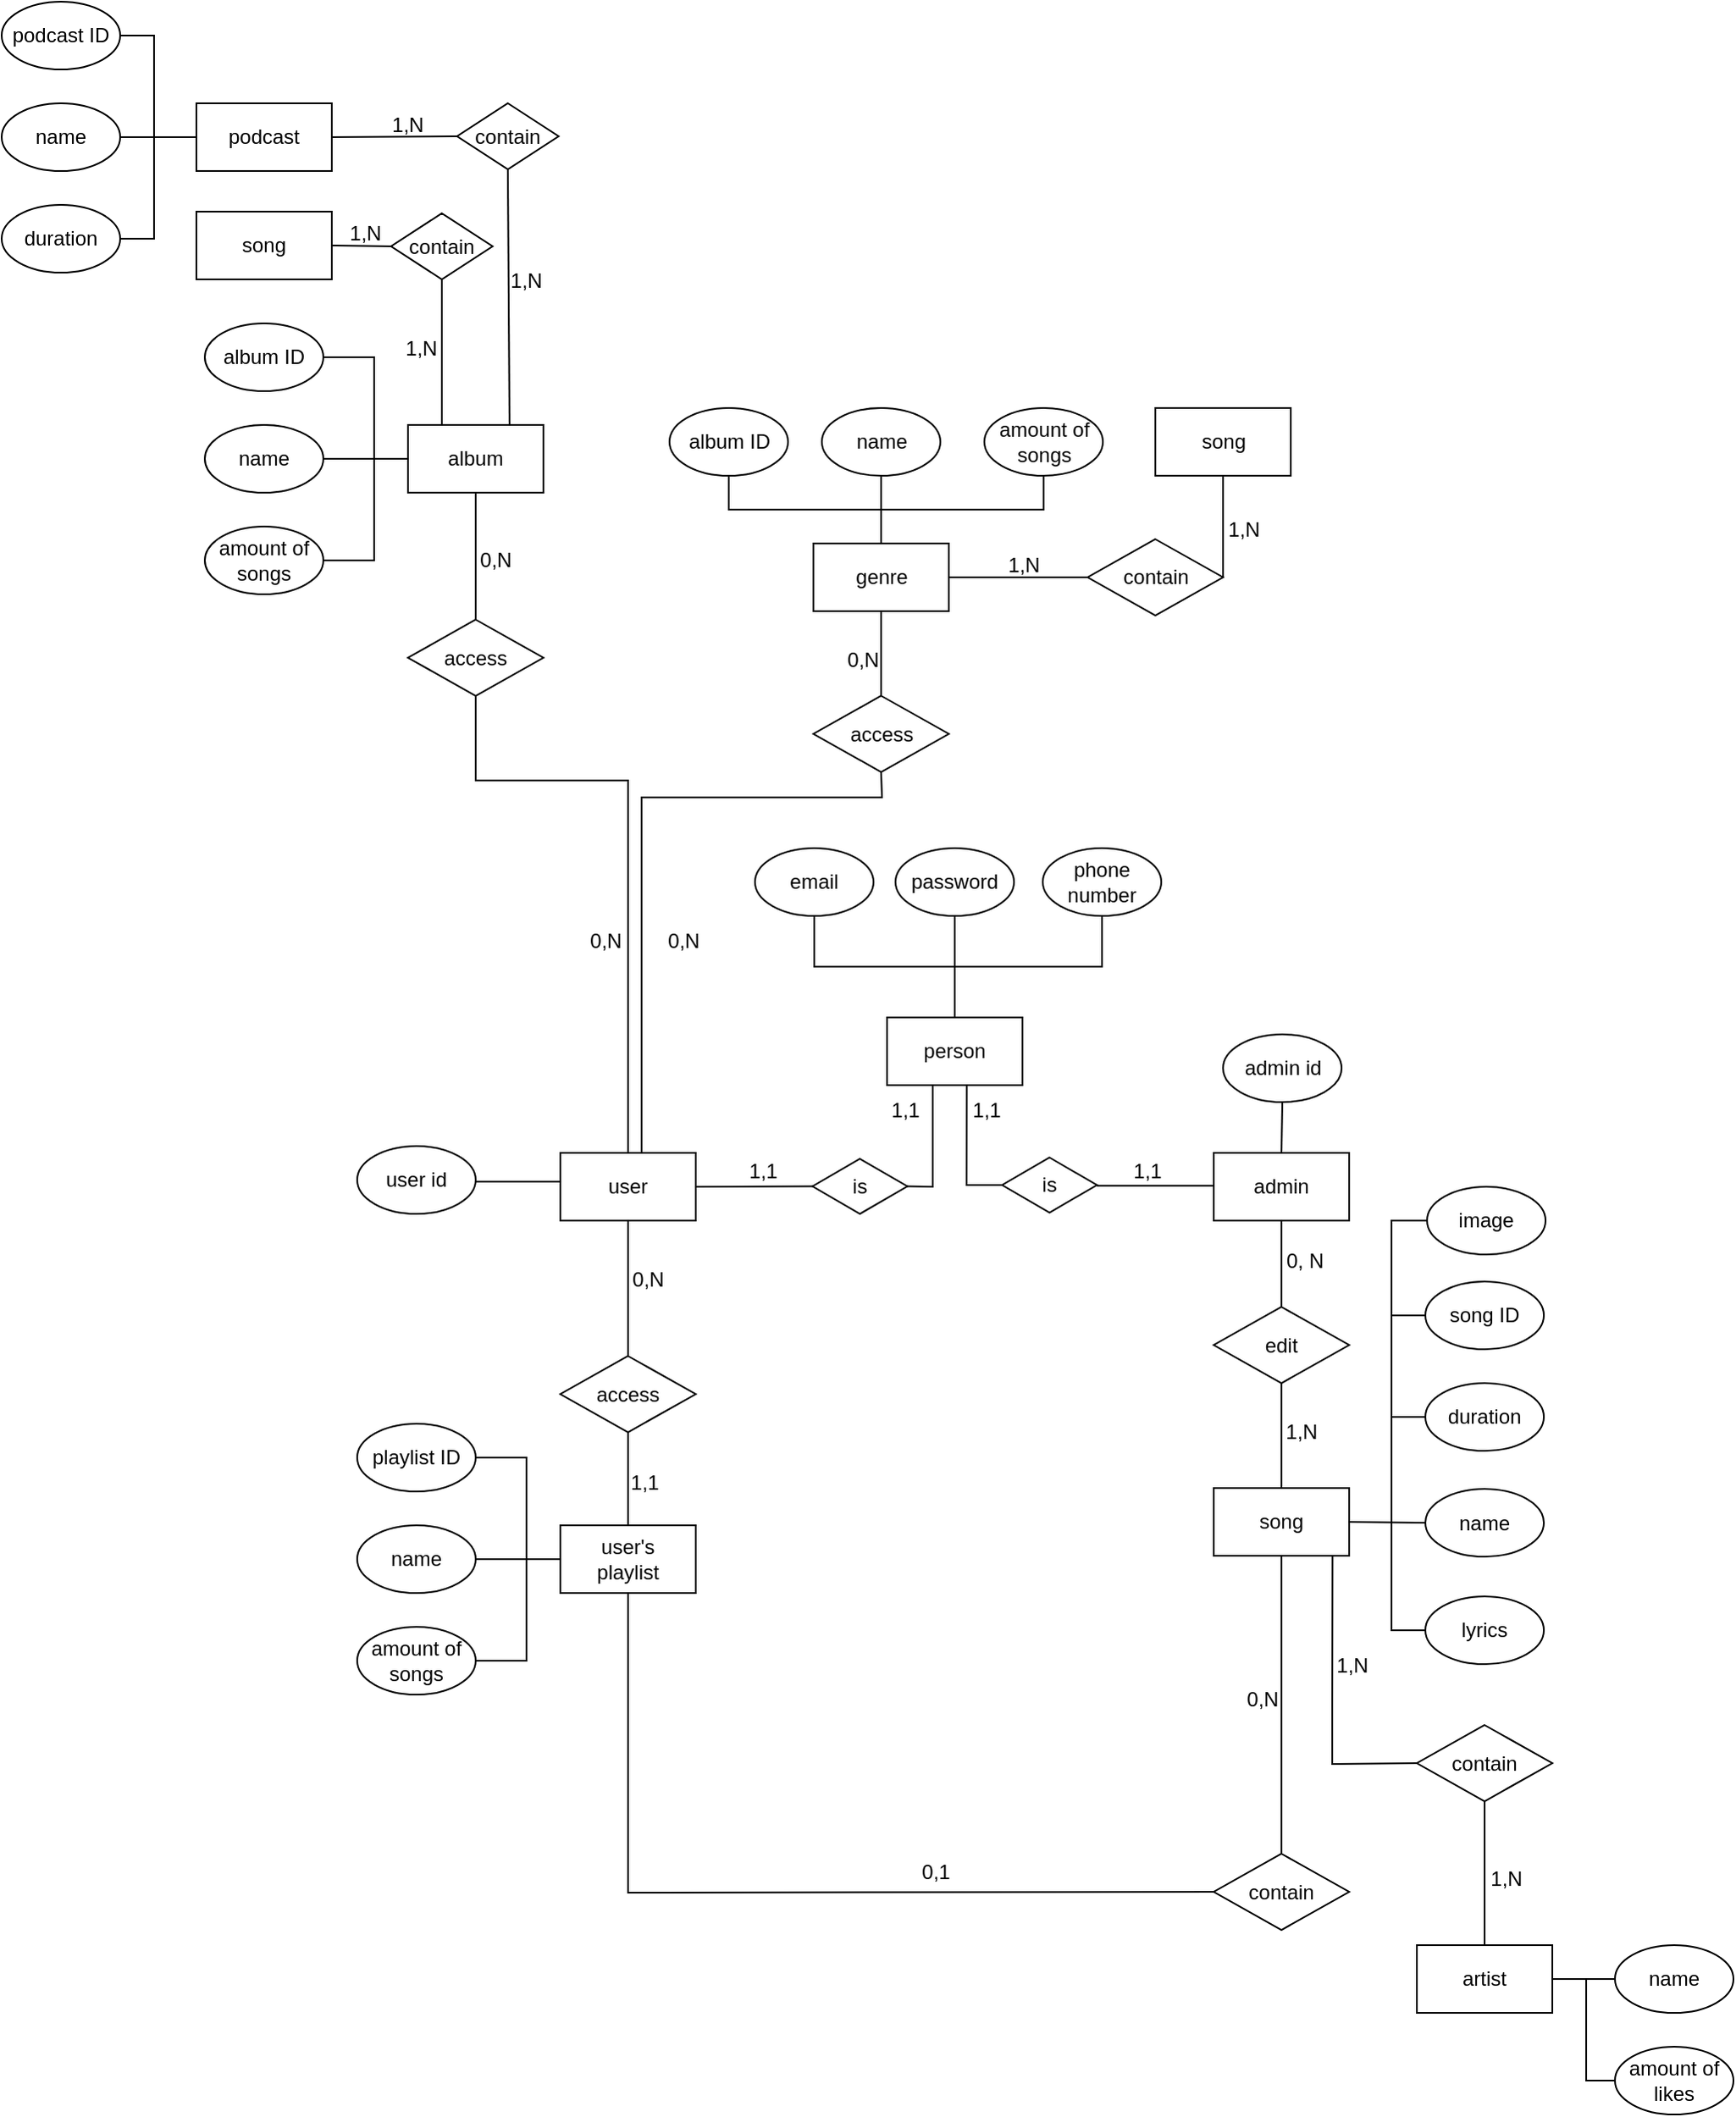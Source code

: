 <mxfile version="22.0.4" type="github">
  <diagram name="Страница — 1" id="ZRQBWw8bUsasbf3QWrvr">
    <mxGraphModel dx="3267" dy="2522" grid="1" gridSize="10" guides="1" tooltips="1" connect="1" arrows="1" fold="1" page="1" pageScale="1" pageWidth="827" pageHeight="1169" math="0" shadow="0">
      <root>
        <mxCell id="0" />
        <mxCell id="1" parent="0" />
        <mxCell id="2nMfQo5Wa2FI_99OlQ16-1" value="user" style="rounded=0;whiteSpace=wrap;html=1;" parent="1" vertex="1">
          <mxGeometry x="280" y="160" width="80" height="40" as="geometry" />
        </mxCell>
        <mxCell id="2nMfQo5Wa2FI_99OlQ16-7" value="" style="endArrow=none;html=1;rounded=0;entryX=0;entryY=0.5;entryDx=0;entryDy=0;" parent="1" edge="1">
          <mxGeometry width="50" height="50" relative="1" as="geometry">
            <mxPoint x="230" y="177" as="sourcePoint" />
            <mxPoint x="280" y="177" as="targetPoint" />
          </mxGeometry>
        </mxCell>
        <mxCell id="2nMfQo5Wa2FI_99OlQ16-14" value="access" style="rhombus;whiteSpace=wrap;html=1;" parent="1" vertex="1">
          <mxGeometry x="280" y="280" width="80" height="45" as="geometry" />
        </mxCell>
        <mxCell id="2nMfQo5Wa2FI_99OlQ16-15" value="" style="endArrow=none;html=1;rounded=0;entryX=0.5;entryY=1;entryDx=0;entryDy=0;exitX=0.5;exitY=0;exitDx=0;exitDy=0;" parent="1" source="2nMfQo5Wa2FI_99OlQ16-14" target="2nMfQo5Wa2FI_99OlQ16-1" edge="1">
          <mxGeometry width="50" height="50" relative="1" as="geometry">
            <mxPoint x="300" y="260" as="sourcePoint" />
            <mxPoint x="350" y="210" as="targetPoint" />
          </mxGeometry>
        </mxCell>
        <mxCell id="2nMfQo5Wa2FI_99OlQ16-16" value="user&#39;s&lt;br&gt;playlist" style="rounded=0;whiteSpace=wrap;html=1;" parent="1" vertex="1">
          <mxGeometry x="280" y="380" width="80" height="40" as="geometry" />
        </mxCell>
        <mxCell id="2nMfQo5Wa2FI_99OlQ16-17" value="" style="endArrow=none;html=1;rounded=0;entryX=0.5;entryY=1;entryDx=0;entryDy=0;" parent="1" target="2nMfQo5Wa2FI_99OlQ16-14" edge="1">
          <mxGeometry width="50" height="50" relative="1" as="geometry">
            <mxPoint x="320" y="380" as="sourcePoint" />
            <mxPoint x="370" y="330" as="targetPoint" />
          </mxGeometry>
        </mxCell>
        <mxCell id="2nMfQo5Wa2FI_99OlQ16-18" value="0,N" style="text;html=1;strokeColor=none;fillColor=none;align=center;verticalAlign=middle;whiteSpace=wrap;rounded=0;" parent="1" vertex="1">
          <mxGeometry x="302" y="220" width="60" height="30" as="geometry" />
        </mxCell>
        <mxCell id="2nMfQo5Wa2FI_99OlQ16-19" value="1,1" style="text;html=1;strokeColor=none;fillColor=none;align=center;verticalAlign=middle;whiteSpace=wrap;rounded=0;" parent="1" vertex="1">
          <mxGeometry x="300" y="340" width="60" height="30" as="geometry" />
        </mxCell>
        <mxCell id="2nMfQo5Wa2FI_99OlQ16-20" value="contain" style="rhombus;whiteSpace=wrap;html=1;" parent="1" vertex="1">
          <mxGeometry x="666" y="574" width="80" height="45" as="geometry" />
        </mxCell>
        <mxCell id="2nMfQo5Wa2FI_99OlQ16-21" value="" style="endArrow=none;html=1;rounded=0;entryX=0;entryY=0.5;entryDx=0;entryDy=0;exitX=0.5;exitY=1;exitDx=0;exitDy=0;" parent="1" source="2nMfQo5Wa2FI_99OlQ16-16" target="2nMfQo5Wa2FI_99OlQ16-20" edge="1">
          <mxGeometry width="50" height="50" relative="1" as="geometry">
            <mxPoint x="360" y="400" as="sourcePoint" />
            <mxPoint x="410" y="350" as="targetPoint" />
            <Array as="points">
              <mxPoint x="320" y="597" />
            </Array>
          </mxGeometry>
        </mxCell>
        <mxCell id="2nMfQo5Wa2FI_99OlQ16-22" value="" style="endArrow=none;html=1;rounded=0;entryX=0.5;entryY=1;entryDx=0;entryDy=0;exitX=0.5;exitY=0;exitDx=0;exitDy=0;" parent="1" source="2nMfQo5Wa2FI_99OlQ16-20" edge="1">
          <mxGeometry width="50" height="50" relative="1" as="geometry">
            <mxPoint x="446" y="508" as="sourcePoint" />
            <mxPoint x="706" y="398" as="targetPoint" />
          </mxGeometry>
        </mxCell>
        <mxCell id="2nMfQo5Wa2FI_99OlQ16-23" value="0,N" style="text;html=1;strokeColor=none;fillColor=none;align=center;verticalAlign=middle;whiteSpace=wrap;rounded=0;" parent="1" vertex="1">
          <mxGeometry x="665" y="468" width="60" height="30" as="geometry" />
        </mxCell>
        <mxCell id="2nMfQo5Wa2FI_99OlQ16-24" value="0,1" style="text;html=1;strokeColor=none;fillColor=none;align=center;verticalAlign=middle;whiteSpace=wrap;rounded=0;" parent="1" vertex="1">
          <mxGeometry x="472" y="570" width="60" height="30" as="geometry" />
        </mxCell>
        <mxCell id="2nMfQo5Wa2FI_99OlQ16-28" value="name" style="ellipse;whiteSpace=wrap;html=1;" parent="1" vertex="1">
          <mxGeometry x="791" y="358.5" width="70" height="40" as="geometry" />
        </mxCell>
        <mxCell id="2nMfQo5Wa2FI_99OlQ16-31" value="lyrics" style="ellipse;whiteSpace=wrap;html=1;" parent="1" vertex="1">
          <mxGeometry x="791" y="422" width="70" height="40" as="geometry" />
        </mxCell>
        <mxCell id="2nMfQo5Wa2FI_99OlQ16-36" value="" style="endArrow=none;html=1;rounded=0;exitX=0;exitY=0.5;exitDx=0;exitDy=0;" parent="1" source="2nMfQo5Wa2FI_99OlQ16-31" edge="1">
          <mxGeometry width="50" height="50" relative="1" as="geometry">
            <mxPoint x="771" y="446" as="sourcePoint" />
            <mxPoint x="771" y="316" as="targetPoint" />
            <Array as="points">
              <mxPoint x="771" y="442" />
            </Array>
          </mxGeometry>
        </mxCell>
        <mxCell id="2nMfQo5Wa2FI_99OlQ16-38" value="song ID" style="ellipse;whiteSpace=wrap;html=1;" parent="1" vertex="1">
          <mxGeometry x="791" y="236" width="70" height="40" as="geometry" />
        </mxCell>
        <mxCell id="2nMfQo5Wa2FI_99OlQ16-39" value="" style="endArrow=none;html=1;rounded=0;entryX=0;entryY=0.5;entryDx=0;entryDy=0;" parent="1" target="2nMfQo5Wa2FI_99OlQ16-38" edge="1">
          <mxGeometry width="50" height="50" relative="1" as="geometry">
            <mxPoint x="771" y="316" as="sourcePoint" />
            <mxPoint x="781" y="326" as="targetPoint" />
            <Array as="points">
              <mxPoint x="771" y="256" />
            </Array>
          </mxGeometry>
        </mxCell>
        <mxCell id="2nMfQo5Wa2FI_99OlQ16-42" value="admin" style="rounded=0;whiteSpace=wrap;html=1;" parent="1" vertex="1">
          <mxGeometry x="666" y="160" width="80" height="40" as="geometry" />
        </mxCell>
        <mxCell id="2nMfQo5Wa2FI_99OlQ16-43" value="edit" style="rhombus;whiteSpace=wrap;html=1;" parent="1" vertex="1">
          <mxGeometry x="666" y="251" width="80" height="45" as="geometry" />
        </mxCell>
        <mxCell id="2nMfQo5Wa2FI_99OlQ16-44" value="" style="endArrow=none;html=1;rounded=0;entryX=0.5;entryY=1;entryDx=0;entryDy=0;exitX=0.5;exitY=0;exitDx=0;exitDy=0;" parent="1" source="2nMfQo5Wa2FI_99OlQ16-43" target="2nMfQo5Wa2FI_99OlQ16-42" edge="1">
          <mxGeometry width="50" height="50" relative="1" as="geometry">
            <mxPoint x="636" y="338" as="sourcePoint" />
            <mxPoint x="686" y="288" as="targetPoint" />
          </mxGeometry>
        </mxCell>
        <mxCell id="2nMfQo5Wa2FI_99OlQ16-45" value="" style="endArrow=none;html=1;rounded=0;entryX=0.5;entryY=0;entryDx=0;entryDy=0;exitX=0.5;exitY=1;exitDx=0;exitDy=0;" parent="1" source="2nMfQo5Wa2FI_99OlQ16-43" edge="1">
          <mxGeometry width="50" height="50" relative="1" as="geometry">
            <mxPoint x="716" y="261" as="sourcePoint" />
            <mxPoint x="706" y="358" as="targetPoint" />
          </mxGeometry>
        </mxCell>
        <mxCell id="2nMfQo5Wa2FI_99OlQ16-46" value="1,N" style="text;html=1;strokeColor=none;fillColor=none;align=center;verticalAlign=middle;whiteSpace=wrap;rounded=0;" parent="1" vertex="1">
          <mxGeometry x="688" y="310" width="60" height="30" as="geometry" />
        </mxCell>
        <mxCell id="2nMfQo5Wa2FI_99OlQ16-47" value="0, N" style="text;html=1;strokeColor=none;fillColor=none;align=center;verticalAlign=middle;whiteSpace=wrap;rounded=0;" parent="1" vertex="1">
          <mxGeometry x="690" y="209" width="60" height="30" as="geometry" />
        </mxCell>
        <mxCell id="2nMfQo5Wa2FI_99OlQ16-50" value="user id" style="ellipse;whiteSpace=wrap;html=1;" parent="1" vertex="1">
          <mxGeometry x="160" y="156" width="70" height="40" as="geometry" />
        </mxCell>
        <mxCell id="2nMfQo5Wa2FI_99OlQ16-55" value="admin id" style="ellipse;whiteSpace=wrap;html=1;" parent="1" vertex="1">
          <mxGeometry x="671.5" y="90" width="70" height="40" as="geometry" />
        </mxCell>
        <mxCell id="2nMfQo5Wa2FI_99OlQ16-65" value="amount of&lt;br&gt;songs" style="ellipse;whiteSpace=wrap;html=1;" parent="1" vertex="1">
          <mxGeometry x="160" y="440" width="70" height="40" as="geometry" />
        </mxCell>
        <mxCell id="2nMfQo5Wa2FI_99OlQ16-66" value="name" style="ellipse;whiteSpace=wrap;html=1;" parent="1" vertex="1">
          <mxGeometry x="160" y="380" width="70" height="40" as="geometry" />
        </mxCell>
        <mxCell id="2nMfQo5Wa2FI_99OlQ16-67" value="playlist ID" style="ellipse;whiteSpace=wrap;html=1;" parent="1" vertex="1">
          <mxGeometry x="160" y="320" width="70" height="40" as="geometry" />
        </mxCell>
        <mxCell id="2nMfQo5Wa2FI_99OlQ16-68" value="" style="endArrow=none;html=1;rounded=0;exitX=1;exitY=0.5;exitDx=0;exitDy=0;entryX=0;entryY=0.5;entryDx=0;entryDy=0;" parent="1" source="2nMfQo5Wa2FI_99OlQ16-67" target="2nMfQo5Wa2FI_99OlQ16-16" edge="1">
          <mxGeometry width="50" height="50" relative="1" as="geometry">
            <mxPoint x="252" y="350" as="sourcePoint" />
            <mxPoint x="302" y="300" as="targetPoint" />
            <Array as="points">
              <mxPoint x="260" y="340" />
              <mxPoint x="260" y="400" />
            </Array>
          </mxGeometry>
        </mxCell>
        <mxCell id="2nMfQo5Wa2FI_99OlQ16-69" value="" style="endArrow=none;html=1;rounded=0;exitX=1;exitY=0.5;exitDx=0;exitDy=0;entryX=0;entryY=0.5;entryDx=0;entryDy=0;" parent="1" source="2nMfQo5Wa2FI_99OlQ16-66" target="2nMfQo5Wa2FI_99OlQ16-16" edge="1">
          <mxGeometry width="50" height="50" relative="1" as="geometry">
            <mxPoint x="270" y="340" as="sourcePoint" />
            <mxPoint x="320" y="290" as="targetPoint" />
          </mxGeometry>
        </mxCell>
        <mxCell id="2nMfQo5Wa2FI_99OlQ16-70" value="" style="endArrow=none;html=1;rounded=0;exitX=1;exitY=0.5;exitDx=0;exitDy=0;" parent="1" source="2nMfQo5Wa2FI_99OlQ16-65" edge="1">
          <mxGeometry width="50" height="50" relative="1" as="geometry">
            <mxPoint x="250" y="380" as="sourcePoint" />
            <mxPoint x="260" y="400" as="targetPoint" />
            <Array as="points">
              <mxPoint x="260" y="460" />
            </Array>
          </mxGeometry>
        </mxCell>
        <mxCell id="2nMfQo5Wa2FI_99OlQ16-71" value="song" style="rounded=0;whiteSpace=wrap;html=1;" parent="1" vertex="1">
          <mxGeometry x="666" y="358" width="80" height="40" as="geometry" />
        </mxCell>
        <mxCell id="2nMfQo5Wa2FI_99OlQ16-72" value="" style="endArrow=none;html=1;rounded=0;entryX=0;entryY=0.5;entryDx=0;entryDy=0;exitX=1;exitY=0.5;exitDx=0;exitDy=0;" parent="1" source="2nMfQo5Wa2FI_99OlQ16-71" target="2nMfQo5Wa2FI_99OlQ16-28" edge="1">
          <mxGeometry width="50" height="50" relative="1" as="geometry">
            <mxPoint x="716" y="368" as="sourcePoint" />
            <mxPoint x="756" y="358" as="targetPoint" />
          </mxGeometry>
        </mxCell>
        <mxCell id="2nMfQo5Wa2FI_99OlQ16-74" value="" style="endArrow=none;html=1;rounded=0;exitX=0;exitY=0.5;exitDx=0;exitDy=0;" parent="1" edge="1">
          <mxGeometry width="50" height="50" relative="1" as="geometry">
            <mxPoint x="796" y="316" as="sourcePoint" />
            <mxPoint x="771" y="316" as="targetPoint" />
            <Array as="points">
              <mxPoint x="781" y="316" />
            </Array>
          </mxGeometry>
        </mxCell>
        <mxCell id="2nMfQo5Wa2FI_99OlQ16-29" value="duration" style="ellipse;whiteSpace=wrap;html=1;" parent="1" vertex="1">
          <mxGeometry x="791" y="296" width="70" height="40" as="geometry" />
        </mxCell>
        <mxCell id="2nMfQo5Wa2FI_99OlQ16-84" value="0,N" style="text;html=1;strokeColor=none;fillColor=none;align=center;verticalAlign=middle;whiteSpace=wrap;rounded=0;" parent="1" vertex="1">
          <mxGeometry x="323" y="20" width="60" height="30" as="geometry" />
        </mxCell>
        <mxCell id="2nMfQo5Wa2FI_99OlQ16-85" value="access" style="rhombus;whiteSpace=wrap;html=1;" parent="1" vertex="1">
          <mxGeometry x="190" y="-155" width="80" height="45" as="geometry" />
        </mxCell>
        <mxCell id="2nMfQo5Wa2FI_99OlQ16-86" value="" style="endArrow=none;html=1;rounded=0;entryX=0.5;entryY=1;entryDx=0;entryDy=0;exitX=0.5;exitY=0;exitDx=0;exitDy=0;" parent="1" source="2nMfQo5Wa2FI_99OlQ16-1" target="2nMfQo5Wa2FI_99OlQ16-85" edge="1">
          <mxGeometry width="50" height="50" relative="1" as="geometry">
            <mxPoint x="240" y="-50" as="sourcePoint" />
            <mxPoint x="290" y="-100" as="targetPoint" />
            <Array as="points">
              <mxPoint x="320" y="-60" />
              <mxPoint x="230" y="-60" />
            </Array>
          </mxGeometry>
        </mxCell>
        <mxCell id="2nMfQo5Wa2FI_99OlQ16-87" value="album" style="rounded=0;whiteSpace=wrap;html=1;" parent="1" vertex="1">
          <mxGeometry x="190" y="-270" width="80" height="40" as="geometry" />
        </mxCell>
        <mxCell id="2nMfQo5Wa2FI_99OlQ16-88" value="artist" style="rounded=0;whiteSpace=wrap;html=1;" parent="1" vertex="1">
          <mxGeometry x="786" y="628" width="80" height="40" as="geometry" />
        </mxCell>
        <mxCell id="2nMfQo5Wa2FI_99OlQ16-89" value="" style="endArrow=none;html=1;rounded=0;exitX=0.5;exitY=0;exitDx=0;exitDy=0;entryX=0.5;entryY=1;entryDx=0;entryDy=0;" parent="1" edge="1">
          <mxGeometry width="50" height="50" relative="1" as="geometry">
            <mxPoint x="230" y="-155" as="sourcePoint" />
            <mxPoint x="230" y="-230" as="targetPoint" />
          </mxGeometry>
        </mxCell>
        <mxCell id="2nMfQo5Wa2FI_99OlQ16-90" value="0,N" style="text;html=1;strokeColor=none;fillColor=none;align=center;verticalAlign=middle;whiteSpace=wrap;rounded=0;" parent="1" vertex="1">
          <mxGeometry x="212" y="-205" width="60" height="30" as="geometry" />
        </mxCell>
        <mxCell id="2nMfQo5Wa2FI_99OlQ16-91" value="0,N" style="text;html=1;strokeColor=none;fillColor=none;align=center;verticalAlign=middle;whiteSpace=wrap;rounded=0;" parent="1" vertex="1">
          <mxGeometry x="277" y="20" width="60" height="30" as="geometry" />
        </mxCell>
        <mxCell id="2nMfQo5Wa2FI_99OlQ16-92" value="contain" style="rhombus;whiteSpace=wrap;html=1;" parent="1" vertex="1">
          <mxGeometry x="786" y="498" width="80" height="45" as="geometry" />
        </mxCell>
        <mxCell id="2nMfQo5Wa2FI_99OlQ16-93" value="" style="endArrow=none;html=1;rounded=0;entryX=0.877;entryY=0.991;entryDx=0;entryDy=0;exitX=0;exitY=0.5;exitDx=0;exitDy=0;entryPerimeter=0;" parent="1" source="2nMfQo5Wa2FI_99OlQ16-92" target="2nMfQo5Wa2FI_99OlQ16-71" edge="1">
          <mxGeometry width="50" height="50" relative="1" as="geometry">
            <mxPoint x="586" y="548" as="sourcePoint" />
            <mxPoint x="636" y="498" as="targetPoint" />
            <Array as="points">
              <mxPoint x="736" y="521" />
              <mxPoint x="736" y="488" />
            </Array>
          </mxGeometry>
        </mxCell>
        <mxCell id="2nMfQo5Wa2FI_99OlQ16-94" value="" style="endArrow=none;html=1;rounded=0;exitX=0.5;exitY=0;exitDx=0;exitDy=0;" parent="1" source="2nMfQo5Wa2FI_99OlQ16-88" edge="1">
          <mxGeometry width="50" height="50" relative="1" as="geometry">
            <mxPoint x="776" y="593" as="sourcePoint" />
            <mxPoint x="826" y="543" as="targetPoint" />
          </mxGeometry>
        </mxCell>
        <mxCell id="2nMfQo5Wa2FI_99OlQ16-95" value="name" style="ellipse;whiteSpace=wrap;html=1;" parent="1" vertex="1">
          <mxGeometry x="903" y="628" width="70" height="40" as="geometry" />
        </mxCell>
        <mxCell id="2nMfQo5Wa2FI_99OlQ16-96" value="" style="endArrow=none;html=1;rounded=0;entryX=0;entryY=0.5;entryDx=0;entryDy=0;" parent="1" target="2nMfQo5Wa2FI_99OlQ16-95" edge="1">
          <mxGeometry width="50" height="50" relative="1" as="geometry">
            <mxPoint x="866" y="648" as="sourcePoint" />
            <mxPoint x="916" y="598" as="targetPoint" />
          </mxGeometry>
        </mxCell>
        <mxCell id="2nMfQo5Wa2FI_99OlQ16-97" value="1,N" style="text;html=1;strokeColor=none;fillColor=none;align=center;verticalAlign=middle;whiteSpace=wrap;rounded=0;" parent="1" vertex="1">
          <mxGeometry x="809" y="574" width="60" height="30" as="geometry" />
        </mxCell>
        <mxCell id="2nMfQo5Wa2FI_99OlQ16-98" value="1,N" style="text;html=1;strokeColor=none;fillColor=none;align=center;verticalAlign=middle;whiteSpace=wrap;rounded=0;" parent="1" vertex="1">
          <mxGeometry x="718" y="448" width="60" height="30" as="geometry" />
        </mxCell>
        <mxCell id="2nMfQo5Wa2FI_99OlQ16-99" value="amount of&lt;br&gt;songs" style="ellipse;whiteSpace=wrap;html=1;" parent="1" vertex="1">
          <mxGeometry x="70" y="-210" width="70" height="40" as="geometry" />
        </mxCell>
        <mxCell id="2nMfQo5Wa2FI_99OlQ16-100" value="name" style="ellipse;whiteSpace=wrap;html=1;" parent="1" vertex="1">
          <mxGeometry x="70" y="-270" width="70" height="40" as="geometry" />
        </mxCell>
        <mxCell id="2nMfQo5Wa2FI_99OlQ16-101" value="album ID" style="ellipse;whiteSpace=wrap;html=1;" parent="1" vertex="1">
          <mxGeometry x="70" y="-330" width="70" height="40" as="geometry" />
        </mxCell>
        <mxCell id="2nMfQo5Wa2FI_99OlQ16-102" value="" style="endArrow=none;html=1;rounded=0;exitX=1;exitY=0.5;exitDx=0;exitDy=0;entryX=0;entryY=0.5;entryDx=0;entryDy=0;" parent="1" source="2nMfQo5Wa2FI_99OlQ16-101" edge="1">
          <mxGeometry width="50" height="50" relative="1" as="geometry">
            <mxPoint x="162" y="-300" as="sourcePoint" />
            <mxPoint x="190" y="-250" as="targetPoint" />
            <Array as="points">
              <mxPoint x="170" y="-310" />
              <mxPoint x="170" y="-250" />
            </Array>
          </mxGeometry>
        </mxCell>
        <mxCell id="2nMfQo5Wa2FI_99OlQ16-103" value="" style="endArrow=none;html=1;rounded=0;exitX=1;exitY=0.5;exitDx=0;exitDy=0;entryX=0;entryY=0.5;entryDx=0;entryDy=0;" parent="1" source="2nMfQo5Wa2FI_99OlQ16-100" edge="1">
          <mxGeometry width="50" height="50" relative="1" as="geometry">
            <mxPoint x="180" y="-310" as="sourcePoint" />
            <mxPoint x="190" y="-250" as="targetPoint" />
          </mxGeometry>
        </mxCell>
        <mxCell id="2nMfQo5Wa2FI_99OlQ16-104" value="" style="endArrow=none;html=1;rounded=0;exitX=1;exitY=0.5;exitDx=0;exitDy=0;" parent="1" source="2nMfQo5Wa2FI_99OlQ16-99" edge="1">
          <mxGeometry width="50" height="50" relative="1" as="geometry">
            <mxPoint x="160" y="-270" as="sourcePoint" />
            <mxPoint x="170" y="-250" as="targetPoint" />
            <Array as="points">
              <mxPoint x="170" y="-190" />
            </Array>
          </mxGeometry>
        </mxCell>
        <mxCell id="2nMfQo5Wa2FI_99OlQ16-114" value="genre" style="rounded=0;whiteSpace=wrap;html=1;" parent="1" vertex="1">
          <mxGeometry x="429.5" y="-200" width="80" height="40" as="geometry" />
        </mxCell>
        <mxCell id="rNiBTRbY0KVdp3hO6eOG-1" value="" style="endArrow=none;html=1;rounded=0;entryX=0.5;entryY=1;entryDx=0;entryDy=0;" parent="1" target="rNiBTRbY0KVdp3hO6eOG-2" edge="1">
          <mxGeometry width="50" height="50" relative="1" as="geometry">
            <mxPoint x="328" y="160" as="sourcePoint" />
            <mxPoint x="328" y="-220" as="targetPoint" />
            <Array as="points">
              <mxPoint x="328" y="-50" />
              <mxPoint x="470" y="-50" />
            </Array>
          </mxGeometry>
        </mxCell>
        <mxCell id="rNiBTRbY0KVdp3hO6eOG-2" value="access" style="rhombus;whiteSpace=wrap;html=1;" parent="1" vertex="1">
          <mxGeometry x="429.5" y="-110" width="80" height="45" as="geometry" />
        </mxCell>
        <mxCell id="rNiBTRbY0KVdp3hO6eOG-3" value="" style="endArrow=none;html=1;rounded=0;entryX=0.5;entryY=1;entryDx=0;entryDy=0;exitX=0.5;exitY=0;exitDx=0;exitDy=0;" parent="1" source="rNiBTRbY0KVdp3hO6eOG-2" target="2nMfQo5Wa2FI_99OlQ16-114" edge="1">
          <mxGeometry width="50" height="50" relative="1" as="geometry">
            <mxPoint x="549.5" y="10" as="sourcePoint" />
            <mxPoint x="599.5" y="-40" as="targetPoint" />
          </mxGeometry>
        </mxCell>
        <mxCell id="rNiBTRbY0KVdp3hO6eOG-5" value="0,N" style="text;html=1;strokeColor=none;fillColor=none;align=center;verticalAlign=middle;whiteSpace=wrap;rounded=0;" parent="1" vertex="1">
          <mxGeometry x="428.5" y="-146" width="60" height="30" as="geometry" />
        </mxCell>
        <mxCell id="rNiBTRbY0KVdp3hO6eOG-6" value="album ID" style="ellipse;whiteSpace=wrap;html=1;" parent="1" vertex="1">
          <mxGeometry x="344.5" y="-280" width="70" height="40" as="geometry" />
        </mxCell>
        <mxCell id="rNiBTRbY0KVdp3hO6eOG-7" value="name" style="ellipse;whiteSpace=wrap;html=1;" parent="1" vertex="1">
          <mxGeometry x="434.5" y="-280" width="70" height="40" as="geometry" />
        </mxCell>
        <mxCell id="rNiBTRbY0KVdp3hO6eOG-8" value="amount of&lt;br&gt;songs" style="ellipse;whiteSpace=wrap;html=1;" parent="1" vertex="1">
          <mxGeometry x="530.5" y="-280" width="70" height="40" as="geometry" />
        </mxCell>
        <mxCell id="rNiBTRbY0KVdp3hO6eOG-9" value="" style="endArrow=none;html=1;rounded=0;entryX=0.5;entryY=1;entryDx=0;entryDy=0;exitX=0.5;exitY=0;exitDx=0;exitDy=0;" parent="1" source="2nMfQo5Wa2FI_99OlQ16-114" target="rNiBTRbY0KVdp3hO6eOG-8" edge="1">
          <mxGeometry width="50" height="50" relative="1" as="geometry">
            <mxPoint x="569.5" as="sourcePoint" />
            <mxPoint x="619.5" y="-50" as="targetPoint" />
            <Array as="points">
              <mxPoint x="469.5" y="-220" />
              <mxPoint x="565.5" y="-220" />
            </Array>
          </mxGeometry>
        </mxCell>
        <mxCell id="rNiBTRbY0KVdp3hO6eOG-11" value="" style="endArrow=none;html=1;rounded=0;entryX=0.5;entryY=1;entryDx=0;entryDy=0;exitX=0.5;exitY=0;exitDx=0;exitDy=0;" parent="1" source="2nMfQo5Wa2FI_99OlQ16-114" target="rNiBTRbY0KVdp3hO6eOG-7" edge="1">
          <mxGeometry width="50" height="50" relative="1" as="geometry">
            <mxPoint x="569.5" as="sourcePoint" />
            <mxPoint x="619.5" y="-50" as="targetPoint" />
          </mxGeometry>
        </mxCell>
        <mxCell id="rNiBTRbY0KVdp3hO6eOG-12" value="" style="endArrow=none;html=1;rounded=0;entryX=0.5;entryY=1;entryDx=0;entryDy=0;exitX=0.5;exitY=0;exitDx=0;exitDy=0;" parent="1" source="2nMfQo5Wa2FI_99OlQ16-114" target="rNiBTRbY0KVdp3hO6eOG-6" edge="1">
          <mxGeometry width="50" height="50" relative="1" as="geometry">
            <mxPoint x="499.5" y="-150" as="sourcePoint" />
            <mxPoint x="549.5" y="-200" as="targetPoint" />
            <Array as="points">
              <mxPoint x="469.5" y="-220" />
              <mxPoint x="379.5" y="-220" />
            </Array>
          </mxGeometry>
        </mxCell>
        <mxCell id="rNiBTRbY0KVdp3hO6eOG-13" value="song" style="rounded=0;whiteSpace=wrap;html=1;" parent="1" vertex="1">
          <mxGeometry x="65" y="-396" width="80" height="40" as="geometry" />
        </mxCell>
        <mxCell id="rNiBTRbY0KVdp3hO6eOG-15" value="song" style="rounded=0;whiteSpace=wrap;html=1;" parent="1" vertex="1">
          <mxGeometry x="631.5" y="-280" width="80" height="40" as="geometry" />
        </mxCell>
        <mxCell id="rNiBTRbY0KVdp3hO6eOG-17" value="contain" style="rhombus;whiteSpace=wrap;html=1;" parent="1" vertex="1">
          <mxGeometry x="180" y="-395" width="60" height="39" as="geometry" />
        </mxCell>
        <mxCell id="rNiBTRbY0KVdp3hO6eOG-18" value="" style="endArrow=none;html=1;rounded=0;exitX=1;exitY=0.5;exitDx=0;exitDy=0;entryX=0;entryY=0.5;entryDx=0;entryDy=0;" parent="1" source="rNiBTRbY0KVdp3hO6eOG-13" target="rNiBTRbY0KVdp3hO6eOG-17" edge="1">
          <mxGeometry width="50" height="50" relative="1" as="geometry">
            <mxPoint x="300" y="-360" as="sourcePoint" />
            <mxPoint x="350" y="-410" as="targetPoint" />
          </mxGeometry>
        </mxCell>
        <mxCell id="rNiBTRbY0KVdp3hO6eOG-19" value="" style="endArrow=none;html=1;rounded=0;entryX=0.5;entryY=1;entryDx=0;entryDy=0;exitX=0.25;exitY=0;exitDx=0;exitDy=0;" parent="1" source="2nMfQo5Wa2FI_99OlQ16-87" target="rNiBTRbY0KVdp3hO6eOG-17" edge="1">
          <mxGeometry width="50" height="50" relative="1" as="geometry">
            <mxPoint x="300" y="-360" as="sourcePoint" />
            <mxPoint x="350" y="-410" as="targetPoint" />
          </mxGeometry>
        </mxCell>
        <mxCell id="rNiBTRbY0KVdp3hO6eOG-20" value="" style="endArrow=none;html=1;rounded=0;exitX=1;exitY=0.5;exitDx=0;exitDy=0;entryX=0.5;entryY=1;entryDx=0;entryDy=0;" parent="1" source="2nMfQo5Wa2FI_99OlQ16-114" target="rNiBTRbY0KVdp3hO6eOG-15" edge="1">
          <mxGeometry width="50" height="50" relative="1" as="geometry">
            <mxPoint x="609.5" y="-190" as="sourcePoint" />
            <mxPoint x="654.5" y="-190" as="targetPoint" />
            <Array as="points">
              <mxPoint x="671.5" y="-180" />
            </Array>
          </mxGeometry>
        </mxCell>
        <mxCell id="rNiBTRbY0KVdp3hO6eOG-22" value="contain" style="rhombus;whiteSpace=wrap;html=1;" parent="1" vertex="1">
          <mxGeometry x="591.5" y="-202.5" width="80" height="45" as="geometry" />
        </mxCell>
        <mxCell id="rNiBTRbY0KVdp3hO6eOG-23" value="1,N" style="text;html=1;strokeColor=none;fillColor=none;align=center;verticalAlign=middle;whiteSpace=wrap;rounded=0;" parent="1" vertex="1">
          <mxGeometry x="168" y="-330" width="60" height="30" as="geometry" />
        </mxCell>
        <mxCell id="rNiBTRbY0KVdp3hO6eOG-24" value="1,N" style="text;html=1;strokeColor=none;fillColor=none;align=center;verticalAlign=middle;whiteSpace=wrap;rounded=0;" parent="1" vertex="1">
          <mxGeometry x="135" y="-398" width="60" height="30" as="geometry" />
        </mxCell>
        <mxCell id="rNiBTRbY0KVdp3hO6eOG-25" value="1,N" style="text;html=1;strokeColor=none;fillColor=none;align=center;verticalAlign=middle;whiteSpace=wrap;rounded=0;" parent="1" vertex="1">
          <mxGeometry x="523.5" y="-202.5" width="60" height="30" as="geometry" />
        </mxCell>
        <mxCell id="rNiBTRbY0KVdp3hO6eOG-26" value="1,N" style="text;html=1;strokeColor=none;fillColor=none;align=center;verticalAlign=middle;whiteSpace=wrap;rounded=0;" parent="1" vertex="1">
          <mxGeometry x="653.5" y="-223" width="60" height="30" as="geometry" />
        </mxCell>
        <mxCell id="aTsHMG4_NkfaAtbkzvUR-1" value="amount of&lt;br&gt;likes" style="ellipse;whiteSpace=wrap;html=1;" parent="1" vertex="1">
          <mxGeometry x="903" y="688" width="70" height="40" as="geometry" />
        </mxCell>
        <mxCell id="aTsHMG4_NkfaAtbkzvUR-2" value="" style="endArrow=none;html=1;rounded=0;entryX=0;entryY=0.5;entryDx=0;entryDy=0;" parent="1" target="aTsHMG4_NkfaAtbkzvUR-1" edge="1">
          <mxGeometry width="50" height="50" relative="1" as="geometry">
            <mxPoint x="886" y="648" as="sourcePoint" />
            <mxPoint x="856" y="698" as="targetPoint" />
            <Array as="points">
              <mxPoint x="886" y="708" />
            </Array>
          </mxGeometry>
        </mxCell>
        <mxCell id="aTsHMG4_NkfaAtbkzvUR-9" value="email" style="ellipse;whiteSpace=wrap;html=1;" parent="1" vertex="1">
          <mxGeometry x="395" y="-20" width="70" height="40" as="geometry" />
        </mxCell>
        <mxCell id="aTsHMG4_NkfaAtbkzvUR-7" value="person" style="rounded=0;whiteSpace=wrap;html=1;" parent="1" vertex="1">
          <mxGeometry x="473" y="80" width="80" height="40" as="geometry" />
        </mxCell>
        <mxCell id="aTsHMG4_NkfaAtbkzvUR-10" value="password" style="ellipse;whiteSpace=wrap;html=1;" parent="1" vertex="1">
          <mxGeometry x="478" y="-20" width="70" height="40" as="geometry" />
        </mxCell>
        <mxCell id="aTsHMG4_NkfaAtbkzvUR-11" value="phone&lt;br&gt;number" style="ellipse;whiteSpace=wrap;html=1;" parent="1" vertex="1">
          <mxGeometry x="565" y="-20" width="70" height="40" as="geometry" />
        </mxCell>
        <mxCell id="aTsHMG4_NkfaAtbkzvUR-12" value="is" style="rhombus;whiteSpace=wrap;html=1;" parent="1" vertex="1">
          <mxGeometry x="429" y="163.5" width="56" height="32.5" as="geometry" />
        </mxCell>
        <mxCell id="aTsHMG4_NkfaAtbkzvUR-13" value="is" style="rhombus;whiteSpace=wrap;html=1;" parent="1" vertex="1">
          <mxGeometry x="541" y="162.75" width="56" height="32.5" as="geometry" />
        </mxCell>
        <mxCell id="aTsHMG4_NkfaAtbkzvUR-14" value="" style="endArrow=none;html=1;rounded=0;exitX=1;exitY=0.5;exitDx=0;exitDy=0;entryX=0;entryY=0.5;entryDx=0;entryDy=0;" parent="1" source="2nMfQo5Wa2FI_99OlQ16-1" target="aTsHMG4_NkfaAtbkzvUR-12" edge="1">
          <mxGeometry width="50" height="50" relative="1" as="geometry">
            <mxPoint x="410" y="150" as="sourcePoint" />
            <mxPoint x="460" y="100" as="targetPoint" />
          </mxGeometry>
        </mxCell>
        <mxCell id="aTsHMG4_NkfaAtbkzvUR-15" value="" style="endArrow=none;html=1;rounded=0;exitX=1;exitY=0.5;exitDx=0;exitDy=0;entryX=0;entryY=0.5;entryDx=0;entryDy=0;" parent="1" edge="1">
          <mxGeometry width="50" height="50" relative="1" as="geometry">
            <mxPoint x="597" y="179.35" as="sourcePoint" />
            <mxPoint x="666" y="179.35" as="targetPoint" />
          </mxGeometry>
        </mxCell>
        <mxCell id="aTsHMG4_NkfaAtbkzvUR-16" value="" style="endArrow=none;html=1;rounded=0;exitX=1;exitY=0.5;exitDx=0;exitDy=0;" parent="1" source="aTsHMG4_NkfaAtbkzvUR-12" edge="1">
          <mxGeometry width="50" height="50" relative="1" as="geometry">
            <mxPoint x="470" y="180" as="sourcePoint" />
            <mxPoint x="500" y="120" as="targetPoint" />
            <Array as="points">
              <mxPoint x="500" y="180" />
            </Array>
          </mxGeometry>
        </mxCell>
        <mxCell id="aTsHMG4_NkfaAtbkzvUR-17" value="" style="endArrow=none;html=1;rounded=0;entryX=0;entryY=0.5;entryDx=0;entryDy=0;exitX=0.589;exitY=1.012;exitDx=0;exitDy=0;exitPerimeter=0;" parent="1" source="aTsHMG4_NkfaAtbkzvUR-7" target="aTsHMG4_NkfaAtbkzvUR-13" edge="1">
          <mxGeometry width="50" height="50" relative="1" as="geometry">
            <mxPoint x="520" y="140" as="sourcePoint" />
            <mxPoint x="520" y="130" as="targetPoint" />
            <Array as="points">
              <mxPoint x="520" y="179" />
            </Array>
          </mxGeometry>
        </mxCell>
        <mxCell id="aTsHMG4_NkfaAtbkzvUR-18" value="1,1" style="text;html=1;strokeColor=none;fillColor=none;align=center;verticalAlign=middle;whiteSpace=wrap;rounded=0;" parent="1" vertex="1">
          <mxGeometry x="454" y="120" width="60" height="30" as="geometry" />
        </mxCell>
        <mxCell id="aTsHMG4_NkfaAtbkzvUR-19" value="1,1" style="text;html=1;strokeColor=none;fillColor=none;align=center;verticalAlign=middle;whiteSpace=wrap;rounded=0;" parent="1" vertex="1">
          <mxGeometry x="502" y="120" width="60" height="30" as="geometry" />
        </mxCell>
        <mxCell id="aTsHMG4_NkfaAtbkzvUR-20" value="1,1" style="text;html=1;strokeColor=none;fillColor=none;align=center;verticalAlign=middle;whiteSpace=wrap;rounded=0;" parent="1" vertex="1">
          <mxGeometry x="370" y="156" width="60" height="30" as="geometry" />
        </mxCell>
        <mxCell id="aTsHMG4_NkfaAtbkzvUR-21" value="1,1" style="text;html=1;strokeColor=none;fillColor=none;align=center;verticalAlign=middle;whiteSpace=wrap;rounded=0;" parent="1" vertex="1">
          <mxGeometry x="597" y="156" width="60" height="30" as="geometry" />
        </mxCell>
        <mxCell id="aTsHMG4_NkfaAtbkzvUR-22" value="podcast" style="rounded=0;whiteSpace=wrap;html=1;" parent="1" vertex="1">
          <mxGeometry x="65" y="-460" width="80" height="40" as="geometry" />
        </mxCell>
        <mxCell id="aTsHMG4_NkfaAtbkzvUR-24" value="" style="endArrow=none;html=1;rounded=0;entryX=0.5;entryY=0;entryDx=0;entryDy=0;exitX=0.5;exitY=1;exitDx=0;exitDy=0;" parent="1" source="aTsHMG4_NkfaAtbkzvUR-10" target="aTsHMG4_NkfaAtbkzvUR-7" edge="1">
          <mxGeometry width="50" height="50" relative="1" as="geometry">
            <mxPoint x="310" y="90" as="sourcePoint" />
            <mxPoint x="360" y="40" as="targetPoint" />
          </mxGeometry>
        </mxCell>
        <mxCell id="aTsHMG4_NkfaAtbkzvUR-25" value="" style="endArrow=none;html=1;rounded=0;entryX=0.5;entryY=1;entryDx=0;entryDy=0;exitX=0.5;exitY=1;exitDx=0;exitDy=0;" parent="1" source="aTsHMG4_NkfaAtbkzvUR-9" target="aTsHMG4_NkfaAtbkzvUR-11" edge="1">
          <mxGeometry width="50" height="50" relative="1" as="geometry">
            <mxPoint x="310" y="90" as="sourcePoint" />
            <mxPoint x="360" y="40" as="targetPoint" />
            <Array as="points">
              <mxPoint x="430" y="50" />
              <mxPoint x="600" y="50" />
            </Array>
          </mxGeometry>
        </mxCell>
        <mxCell id="aTsHMG4_NkfaAtbkzvUR-26" value="contain" style="rhombus;whiteSpace=wrap;html=1;" parent="1" vertex="1">
          <mxGeometry x="219" y="-460" width="60" height="39" as="geometry" />
        </mxCell>
        <mxCell id="aTsHMG4_NkfaAtbkzvUR-27" value="" style="endArrow=none;html=1;rounded=0;exitX=0.75;exitY=0;exitDx=0;exitDy=0;entryX=0.5;entryY=1;entryDx=0;entryDy=0;" parent="1" source="2nMfQo5Wa2FI_99OlQ16-87" target="aTsHMG4_NkfaAtbkzvUR-26" edge="1">
          <mxGeometry width="50" height="50" relative="1" as="geometry">
            <mxPoint x="160" y="-160" as="sourcePoint" />
            <mxPoint x="210" y="-210" as="targetPoint" />
          </mxGeometry>
        </mxCell>
        <mxCell id="aTsHMG4_NkfaAtbkzvUR-28" value="" style="endArrow=none;html=1;rounded=0;entryX=0;entryY=0.5;entryDx=0;entryDy=0;exitX=1;exitY=0.5;exitDx=0;exitDy=0;" parent="1" source="aTsHMG4_NkfaAtbkzvUR-22" target="aTsHMG4_NkfaAtbkzvUR-26" edge="1">
          <mxGeometry width="50" height="50" relative="1" as="geometry">
            <mxPoint x="170" y="-240" as="sourcePoint" />
            <mxPoint x="220" y="-290" as="targetPoint" />
          </mxGeometry>
        </mxCell>
        <mxCell id="aTsHMG4_NkfaAtbkzvUR-29" value="1,N" style="text;html=1;strokeColor=none;fillColor=none;align=center;verticalAlign=middle;whiteSpace=wrap;rounded=0;" parent="1" vertex="1">
          <mxGeometry x="160" y="-462" width="60" height="30" as="geometry" />
        </mxCell>
        <mxCell id="aTsHMG4_NkfaAtbkzvUR-30" value="1,N" style="text;html=1;strokeColor=none;fillColor=none;align=center;verticalAlign=middle;whiteSpace=wrap;rounded=0;" parent="1" vertex="1">
          <mxGeometry x="230" y="-370" width="60" height="30" as="geometry" />
        </mxCell>
        <mxCell id="aTsHMG4_NkfaAtbkzvUR-31" value="" style="endArrow=none;html=1;rounded=0;entryX=0.5;entryY=1;entryDx=0;entryDy=0;exitX=0.5;exitY=0;exitDx=0;exitDy=0;" parent="1" source="2nMfQo5Wa2FI_99OlQ16-42" target="2nMfQo5Wa2FI_99OlQ16-55" edge="1">
          <mxGeometry width="50" height="50" relative="1" as="geometry">
            <mxPoint x="810" y="270" as="sourcePoint" />
            <mxPoint x="860" y="220" as="targetPoint" />
          </mxGeometry>
        </mxCell>
        <mxCell id="aTsHMG4_NkfaAtbkzvUR-32" value="image" style="ellipse;whiteSpace=wrap;html=1;" parent="1" vertex="1">
          <mxGeometry x="792" y="180" width="70" height="40" as="geometry" />
        </mxCell>
        <mxCell id="aTsHMG4_NkfaAtbkzvUR-34" value="" style="endArrow=none;html=1;rounded=0;" parent="1" target="aTsHMG4_NkfaAtbkzvUR-32" edge="1">
          <mxGeometry width="50" height="50" relative="1" as="geometry">
            <mxPoint x="771" y="260" as="sourcePoint" />
            <mxPoint x="791" y="200" as="targetPoint" />
            <Array as="points">
              <mxPoint x="771" y="200" />
            </Array>
          </mxGeometry>
        </mxCell>
        <mxCell id="Rp40q5ui0bK6pDqNgaUM-1" value="duration" style="ellipse;whiteSpace=wrap;html=1;" parent="1" vertex="1">
          <mxGeometry x="-50" y="-400" width="70" height="40" as="geometry" />
        </mxCell>
        <mxCell id="Rp40q5ui0bK6pDqNgaUM-2" value="name" style="ellipse;whiteSpace=wrap;html=1;" parent="1" vertex="1">
          <mxGeometry x="-50" y="-460" width="70" height="40" as="geometry" />
        </mxCell>
        <mxCell id="Rp40q5ui0bK6pDqNgaUM-3" value="podcast ID" style="ellipse;whiteSpace=wrap;html=1;" parent="1" vertex="1">
          <mxGeometry x="-50" y="-520" width="70" height="40" as="geometry" />
        </mxCell>
        <mxCell id="Rp40q5ui0bK6pDqNgaUM-4" value="" style="endArrow=none;html=1;rounded=0;exitX=1;exitY=0.5;exitDx=0;exitDy=0;entryX=0;entryY=0.5;entryDx=0;entryDy=0;" parent="1" source="Rp40q5ui0bK6pDqNgaUM-3" target="aTsHMG4_NkfaAtbkzvUR-22" edge="1">
          <mxGeometry width="50" height="50" relative="1" as="geometry">
            <mxPoint x="-10" y="-390" as="sourcePoint" />
            <mxPoint x="40" y="-440" as="targetPoint" />
            <Array as="points">
              <mxPoint x="40" y="-500" />
              <mxPoint x="40" y="-440" />
            </Array>
          </mxGeometry>
        </mxCell>
        <mxCell id="Rp40q5ui0bK6pDqNgaUM-5" value="" style="endArrow=none;html=1;rounded=0;exitX=1;exitY=0.5;exitDx=0;exitDy=0;entryX=0;entryY=0.5;entryDx=0;entryDy=0;" parent="1" source="Rp40q5ui0bK6pDqNgaUM-2" target="aTsHMG4_NkfaAtbkzvUR-22" edge="1">
          <mxGeometry width="50" height="50" relative="1" as="geometry">
            <mxPoint x="-10" y="-390" as="sourcePoint" />
            <mxPoint x="40" y="-440" as="targetPoint" />
          </mxGeometry>
        </mxCell>
        <mxCell id="Rp40q5ui0bK6pDqNgaUM-6" value="" style="endArrow=none;html=1;rounded=0;exitX=1;exitY=0.5;exitDx=0;exitDy=0;entryX=0;entryY=0.5;entryDx=0;entryDy=0;" parent="1" source="Rp40q5ui0bK6pDqNgaUM-1" target="aTsHMG4_NkfaAtbkzvUR-22" edge="1">
          <mxGeometry width="50" height="50" relative="1" as="geometry">
            <mxPoint x="90" y="-380" as="sourcePoint" />
            <mxPoint x="140" y="-430" as="targetPoint" />
            <Array as="points">
              <mxPoint x="40" y="-380" />
              <mxPoint x="40" y="-440" />
            </Array>
          </mxGeometry>
        </mxCell>
      </root>
    </mxGraphModel>
  </diagram>
</mxfile>
